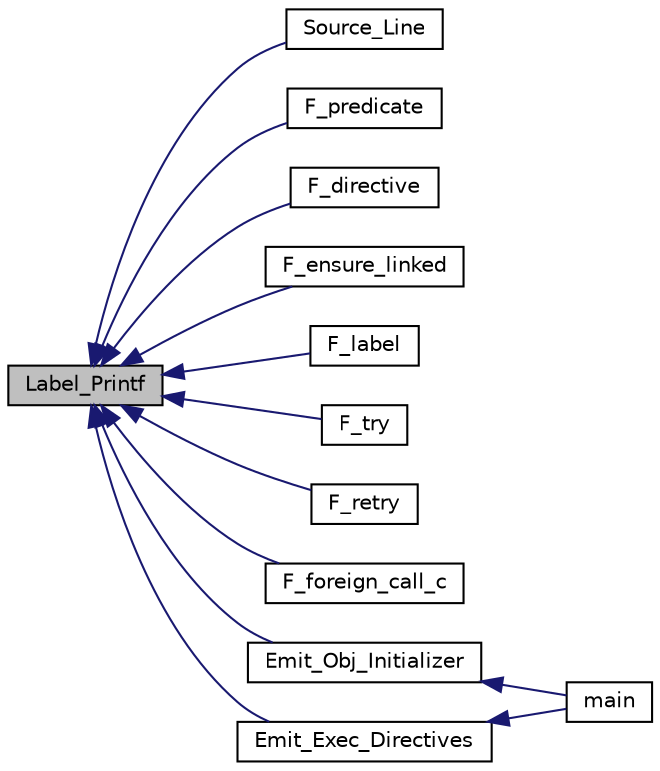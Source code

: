 digraph "Label_Printf"
{
  edge [fontname="Helvetica",fontsize="10",labelfontname="Helvetica",labelfontsize="10"];
  node [fontname="Helvetica",fontsize="10",shape=record];
  rankdir="LR";
  Node1 [label="Label_Printf",height=0.2,width=0.4,color="black", fillcolor="grey75", style="filled", fontcolor="black"];
  Node1 -> Node2 [dir="back",color="midnightblue",fontsize="10",style="solid",fontname="Helvetica"];
  Node2 [label="Source_Line",height=0.2,width=0.4,color="black", fillcolor="white", style="filled",URL="$wam2ma_8c.html#a2bd658adcb7b278aebdd8e39dd352d0f"];
  Node1 -> Node3 [dir="back",color="midnightblue",fontsize="10",style="solid",fontname="Helvetica"];
  Node3 [label="F_predicate",height=0.2,width=0.4,color="black", fillcolor="white", style="filled",URL="$wam__protos_8h.html#a2c26e0dde6a9c21dfb0beaf7c5581f63"];
  Node1 -> Node4 [dir="back",color="midnightblue",fontsize="10",style="solid",fontname="Helvetica"];
  Node4 [label="F_directive",height=0.2,width=0.4,color="black", fillcolor="white", style="filled",URL="$wam__protos_8h.html#a8527ee5c76a6aef9dc4676e181b98bf2"];
  Node1 -> Node5 [dir="back",color="midnightblue",fontsize="10",style="solid",fontname="Helvetica"];
  Node5 [label="F_ensure_linked",height=0.2,width=0.4,color="black", fillcolor="white", style="filled",URL="$wam__protos_8h.html#a96e482b9b737419b38d39a5c9fd4068c"];
  Node1 -> Node6 [dir="back",color="midnightblue",fontsize="10",style="solid",fontname="Helvetica"];
  Node6 [label="F_label",height=0.2,width=0.4,color="black", fillcolor="white", style="filled",URL="$wam__protos_8h.html#a991f243483f9d8ba16b6dee77e8985da"];
  Node1 -> Node7 [dir="back",color="midnightblue",fontsize="10",style="solid",fontname="Helvetica"];
  Node7 [label="F_try",height=0.2,width=0.4,color="black", fillcolor="white", style="filled",URL="$wam__protos_8h.html#a0cc4d635d5d9b551432db1da6a5decd0"];
  Node1 -> Node8 [dir="back",color="midnightblue",fontsize="10",style="solid",fontname="Helvetica"];
  Node8 [label="F_retry",height=0.2,width=0.4,color="black", fillcolor="white", style="filled",URL="$wam__protos_8h.html#a703d19edc68ee2200f105059a622682c"];
  Node1 -> Node9 [dir="back",color="midnightblue",fontsize="10",style="solid",fontname="Helvetica"];
  Node9 [label="F_foreign_call_c",height=0.2,width=0.4,color="black", fillcolor="white", style="filled",URL="$wam__protos_8h.html#ad75a51d744ad2e6ee770770b48584a2b"];
  Node1 -> Node10 [dir="back",color="midnightblue",fontsize="10",style="solid",fontname="Helvetica"];
  Node10 [label="Emit_Obj_Initializer",height=0.2,width=0.4,color="black", fillcolor="white", style="filled",URL="$wam2ma_8c.html#a9e02421db9cf0670b6f28e7d0882b7d6"];
  Node10 -> Node11 [dir="back",color="midnightblue",fontsize="10",style="solid",fontname="Helvetica"];
  Node11 [label="main",height=0.2,width=0.4,color="black", fillcolor="white", style="filled",URL="$wam2ma_8c.html#a0ddf1224851353fc92bfbff6f499fa97"];
  Node1 -> Node12 [dir="back",color="midnightblue",fontsize="10",style="solid",fontname="Helvetica"];
  Node12 [label="Emit_Exec_Directives",height=0.2,width=0.4,color="black", fillcolor="white", style="filled",URL="$wam2ma_8c.html#acded9e3923d310a3f85312c19cf08561"];
  Node12 -> Node11 [dir="back",color="midnightblue",fontsize="10",style="solid",fontname="Helvetica"];
}
